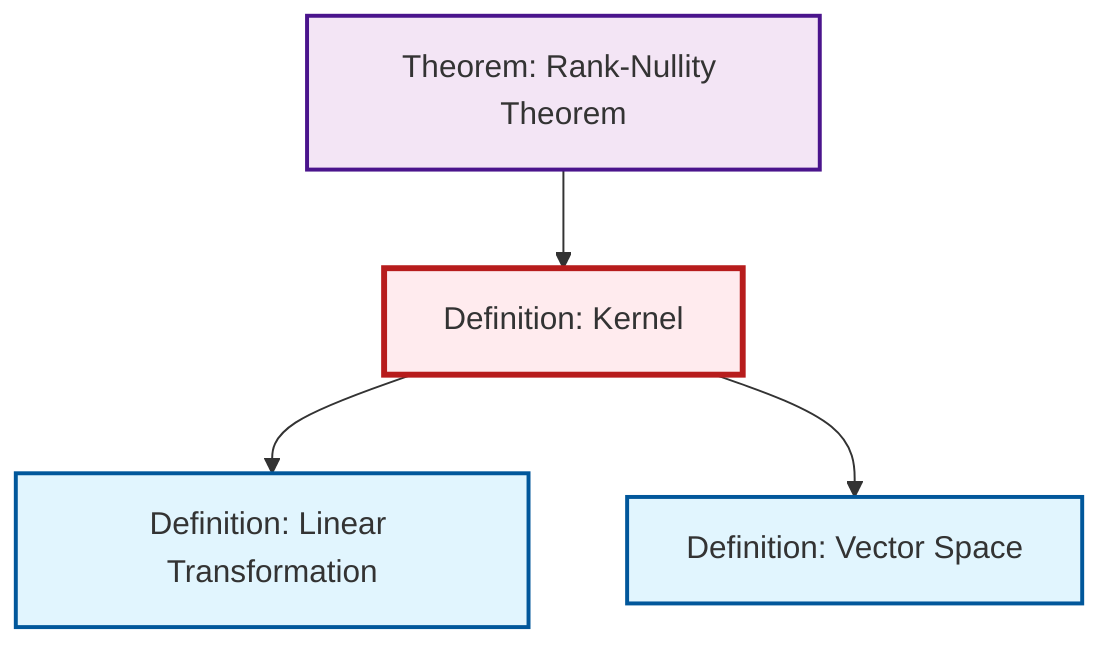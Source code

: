 graph TD
    classDef definition fill:#e1f5fe,stroke:#01579b,stroke-width:2px
    classDef theorem fill:#f3e5f5,stroke:#4a148c,stroke-width:2px
    classDef axiom fill:#fff3e0,stroke:#e65100,stroke-width:2px
    classDef example fill:#e8f5e9,stroke:#1b5e20,stroke-width:2px
    classDef current fill:#ffebee,stroke:#b71c1c,stroke-width:3px
    thm-rank-nullity["Theorem: Rank-Nullity Theorem"]:::theorem
    def-vector-space["Definition: Vector Space"]:::definition
    def-kernel["Definition: Kernel"]:::definition
    def-linear-transformation["Definition: Linear Transformation"]:::definition
    def-kernel --> def-linear-transformation
    thm-rank-nullity --> def-kernel
    def-kernel --> def-vector-space
    class def-kernel current